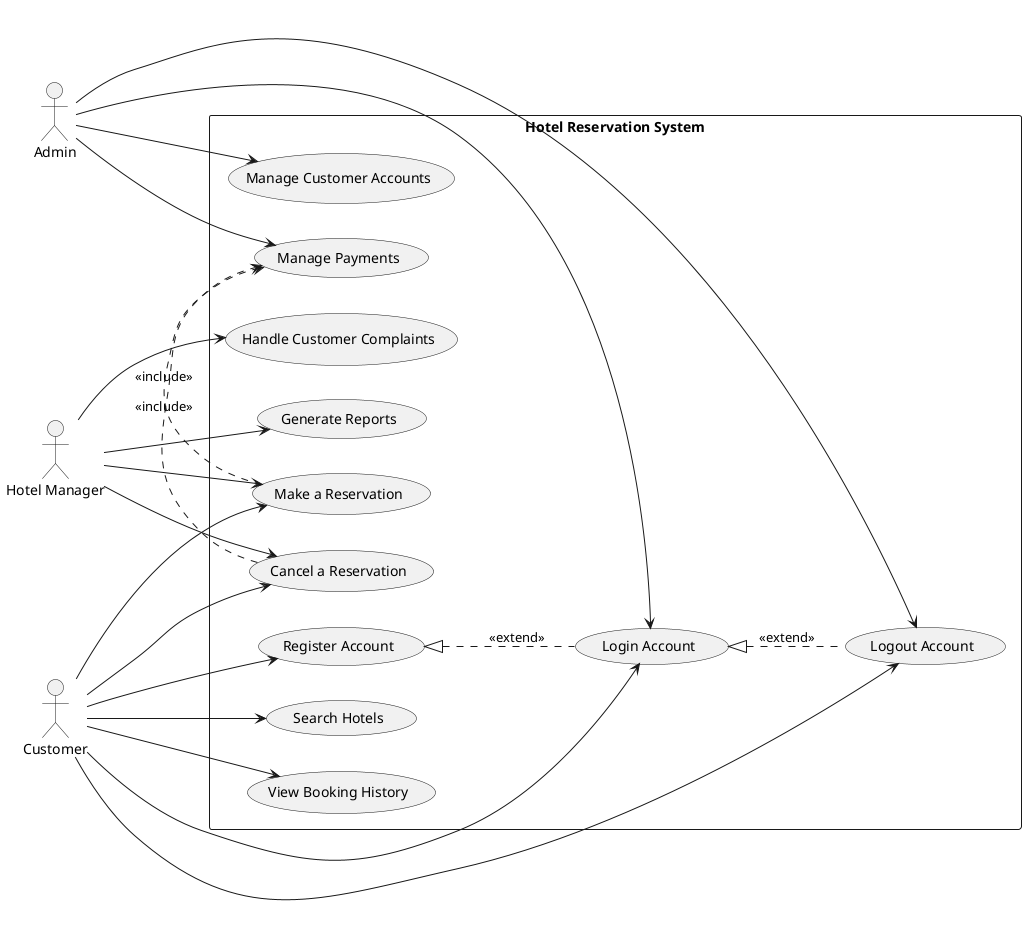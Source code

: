 @startuml
left to right direction

actor Customer
actor Admin
actor "Hotel Manager" as Manager

rectangle "Hotel Reservation System" {

  usecase "Register Account" as UC1
  usecase "Login Account" as UC2
  usecase "Logout Account" as UC3
  usecase "Search Hotels" as UC4
  usecase "Make a Reservation" as UC5
  usecase "Cancel a Reservation" as UC6
  usecase "View Booking History" as UC7

  usecase "Manage Payments" as UC8
  usecase "Manage Customer Accounts" as UC9
  usecase "Generate Reports" as UC10
  usecase "Handle Customer Complaints" as UC11
}

Customer --> UC1
Customer --> UC2
Customer --> UC3
Customer --> UC4
Customer --> UC5
Customer --> UC6
Customer --> UC7

Admin --> UC8
Admin --> UC9
Admin --> UC2
Admin --> UC3

Manager --> UC5
Manager --> UC6
Manager --> UC10
Manager --> UC11

UC5 .> UC8 : <<include>>
UC6 .> UC8 : <<include>>

UC1 <|.- UC2 : <<extend>>
UC2 <|.- UC3 : <<extend>>

@enduml